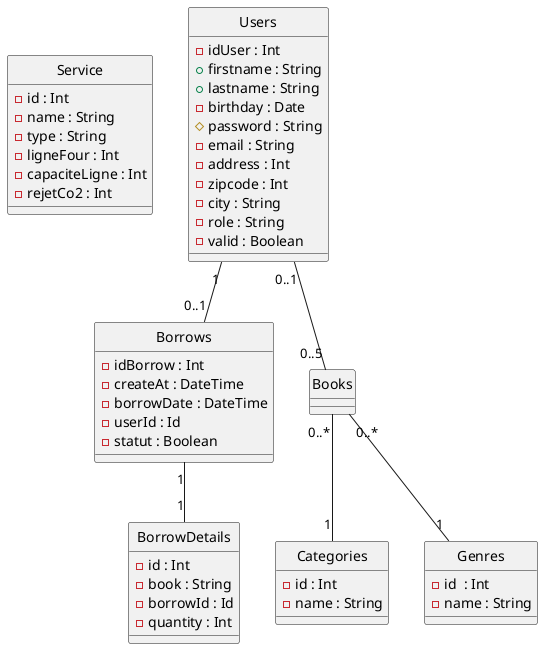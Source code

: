 @startuml Mediatheque
hide circle

class Service {
  - id : Int
  - name : String
  - type : String
  - ligneFour : Int
  - capaciteLigne : Int
  - rejetCo2 : Int
}

class Categories {
  - id : Int 
  - name : String
}

class Genres {
  - id  : Int 
  - name : String
}

class Users {
  - idUser : Int
  + firstname : String
  + lastname : String
  - birthday : Date
  # password : String
  - email : String
  - address : Int
  - zipcode : Int
  - city : String
  - role : String
  - valid : Boolean
}

class Borrows {
  - idBorrow : Int
  - createAt : DateTime
  - borrowDate : DateTime
  - userId : Id
  - statut : Boolean
}
class BorrowDetails {
  - id : Int
  - book : String
  - borrowId : Id
  - quantity : Int
}

Users "1" -- "0..1" Borrows
Users "0..1" -- "0..5" Books
Books "0..*" -- "1" Categories
Books "0..*" -- "1" Genres
Borrows "1" -- "1" BorrowDetails


@enduml